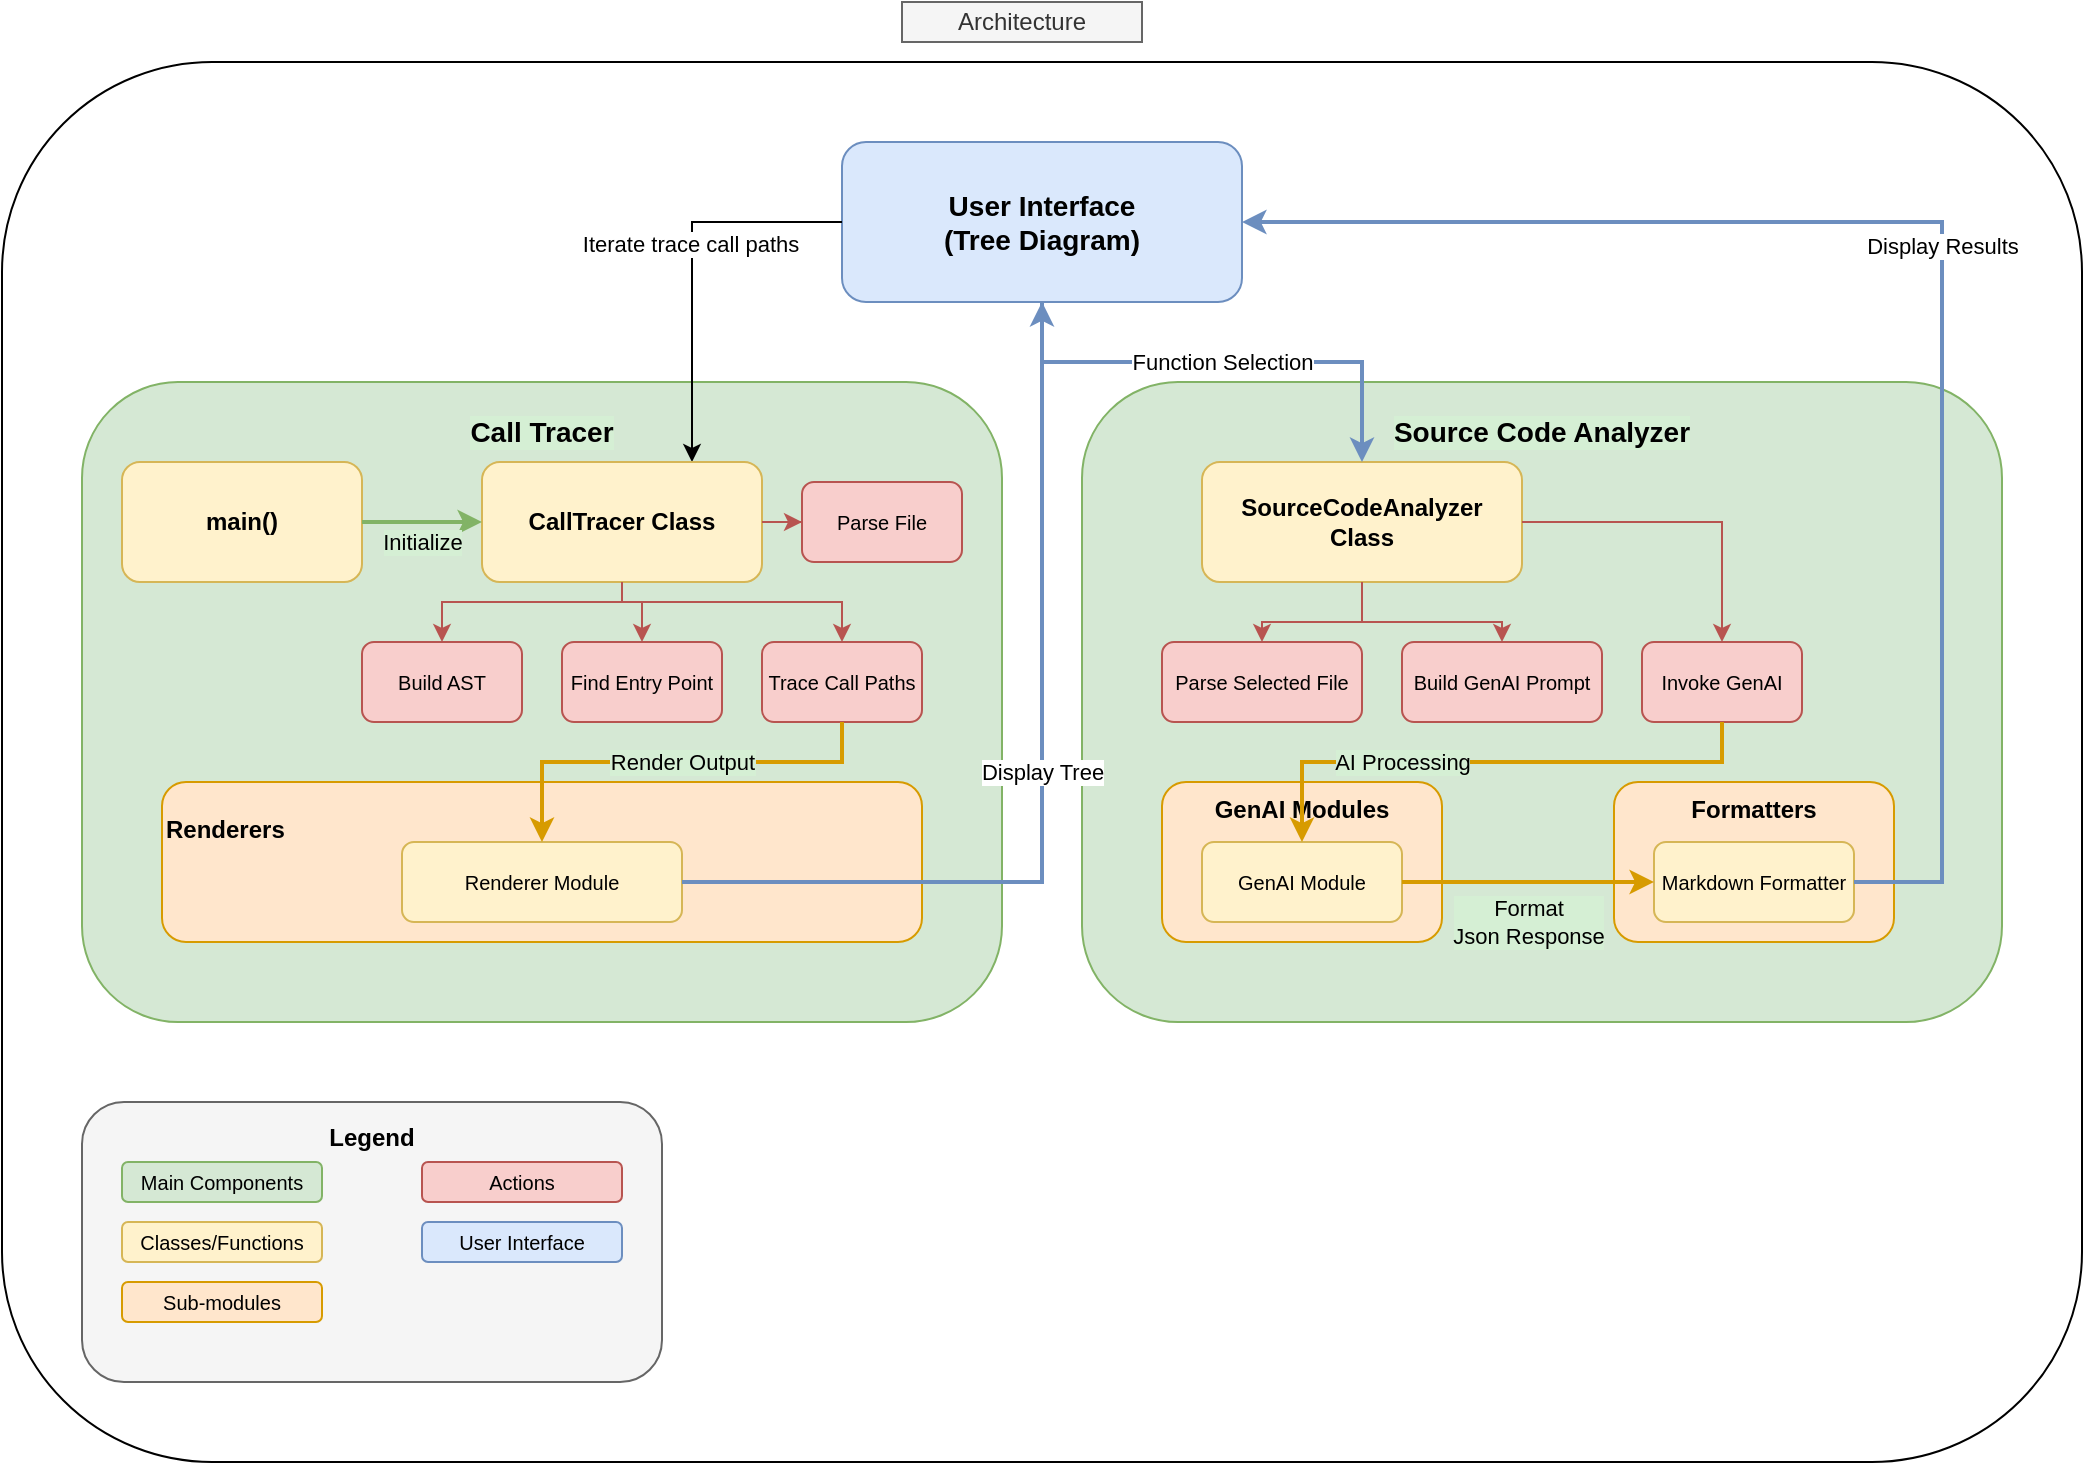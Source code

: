 <mxfile version="27.0.9">
  <diagram name="Distributed Tracing Architecture" id="distributed-tracing">
    <mxGraphModel dx="1106" dy="691" grid="1" gridSize="10" guides="1" tooltips="1" connect="1" arrows="1" fold="1" page="1" pageScale="1" pageWidth="1200" pageHeight="800" math="0" shadow="0">
      <root>
        <mxCell id="0" />
        <mxCell id="1" parent="0" />
        <mxCell id="main-app" value="" style="rounded=1;whiteSpace=wrap;html=1;fontSize=16;fontStyle=1;verticalAlign=top;spacingTop=10;labelBackgroundColor=light-dark(#faf9f9, #ededed);" parent="1" vertex="1">
          <mxGeometry x="80" y="40" width="1040" height="700" as="geometry" />
        </mxCell>
        <mxCell id="user-interface" value="User Interface&#xa;(Tree Diagram)" style="rounded=1;whiteSpace=wrap;html=1;fillColor=#dae8fc;strokeColor=#6c8ebf;fontSize=14;fontStyle=1;" parent="1" vertex="1">
          <mxGeometry x="500" y="80" width="200" height="80" as="geometry" />
        </mxCell>
        <mxCell id="call-tracer-section" value="Call Tracer" style="rounded=1;whiteSpace=wrap;html=1;fillColor=#d5e8d4;strokeColor=#82b366;fontSize=14;fontStyle=1;verticalAlign=top;spacingTop=10;labelBackgroundColor=light-dark(#d5efd4, #ededed);" parent="1" vertex="1">
          <mxGeometry x="120" y="200" width="460" height="320" as="geometry" />
        </mxCell>
        <mxCell id="_ySLYXuoBXfLbxMS13eO-1" style="edgeStyle=orthogonalEdgeStyle;rounded=0;orthogonalLoop=1;jettySize=auto;html=1;entryX=0.75;entryY=0;entryDx=0;entryDy=0;" parent="1" source="user-interface" target="call-tracer-class" edge="1">
          <mxGeometry relative="1" as="geometry" />
        </mxCell>
        <mxCell id="_ySLYXuoBXfLbxMS13eO-2" value="Iterate trace call paths" style="edgeLabel;html=1;align=center;verticalAlign=middle;resizable=0;points=[];" parent="_ySLYXuoBXfLbxMS13eO-1" vertex="1" connectable="0">
          <mxGeometry x="-0.118" y="-1" relative="1" as="geometry">
            <mxPoint as="offset" />
          </mxGeometry>
        </mxCell>
        <mxCell id="main-function" value="main()" style="rounded=1;whiteSpace=wrap;html=1;fillColor=#fff2cc;strokeColor=#d6b656;fontSize=12;fontStyle=1;" parent="1" vertex="1">
          <mxGeometry x="140" y="240" width="120" height="60" as="geometry" />
        </mxCell>
        <mxCell id="call-tracer-class" value="CallTracer Class" style="rounded=1;whiteSpace=wrap;html=1;fillColor=#fff2cc;strokeColor=#d6b656;fontSize=12;fontStyle=1;" parent="1" vertex="1">
          <mxGeometry x="320" y="240" width="140" height="60" as="geometry" />
        </mxCell>
        <mxCell id="parse-file" value="Parse File" style="rounded=1;whiteSpace=wrap;html=1;fillColor=#f8cecc;strokeColor=#b85450;fontSize=10;" parent="1" vertex="1">
          <mxGeometry x="480" y="250" width="80" height="40" as="geometry" />
        </mxCell>
        <mxCell id="build-ast" value="Build AST" style="rounded=1;whiteSpace=wrap;html=1;fillColor=#f8cecc;strokeColor=#b85450;fontSize=10;" parent="1" vertex="1">
          <mxGeometry x="260" y="330" width="80" height="40" as="geometry" />
        </mxCell>
        <mxCell id="find-entry" value="Find Entry Point" style="rounded=1;whiteSpace=wrap;html=1;fillColor=#f8cecc;strokeColor=#b85450;fontSize=10;" parent="1" vertex="1">
          <mxGeometry x="360" y="330" width="80" height="40" as="geometry" />
        </mxCell>
        <mxCell id="trace-calls" value="Trace Call Paths" style="rounded=1;whiteSpace=wrap;html=1;fillColor=#f8cecc;strokeColor=#b85450;fontSize=10;" parent="1" vertex="1">
          <mxGeometry x="460" y="330" width="80" height="40" as="geometry" />
        </mxCell>
        <mxCell id="renderers" value="Renderers" style="rounded=1;whiteSpace=wrap;html=1;fillColor=#ffe6cc;strokeColor=#d79b00;fontSize=12;fontStyle=1;verticalAlign=top;spacingTop=10;align=left;" parent="1" vertex="1">
          <mxGeometry x="160" y="400" width="380" height="80" as="geometry" />
        </mxCell>
        <mxCell id="renderer-module" value="Renderer Module" style="rounded=1;whiteSpace=wrap;html=1;fillColor=#fff2cc;strokeColor=#d6b656;fontSize=10;" parent="1" vertex="1">
          <mxGeometry x="280" y="430" width="140" height="40" as="geometry" />
        </mxCell>
        <mxCell id="source-analyzer-section" value="Source Code Analyzer" style="rounded=1;whiteSpace=wrap;html=1;fillColor=#d5e8d4;strokeColor=#82b366;fontSize=14;fontStyle=1;verticalAlign=top;spacingTop=10;labelBackgroundColor=light-dark(#d5efd4, #ededed);" parent="1" vertex="1">
          <mxGeometry x="620" y="200" width="460" height="320" as="geometry" />
        </mxCell>
        <mxCell id="source-analyzer-class" value="SourceCodeAnalyzer&lt;div&gt;Class&lt;/div&gt;" style="rounded=1;whiteSpace=wrap;html=1;fillColor=#fff2cc;strokeColor=#d6b656;fontSize=12;fontStyle=1;" parent="1" vertex="1">
          <mxGeometry x="680" y="240" width="160" height="60" as="geometry" />
        </mxCell>
        <mxCell id="parse-selected" value="Parse Selected File" style="rounded=1;whiteSpace=wrap;html=1;fillColor=#f8cecc;strokeColor=#b85450;fontSize=10;" parent="1" vertex="1">
          <mxGeometry x="660" y="330" width="100" height="40" as="geometry" />
        </mxCell>
        <mxCell id="build-prompt" value="Build GenAI Prompt" style="rounded=1;whiteSpace=wrap;html=1;fillColor=#f8cecc;strokeColor=#b85450;fontSize=10;" parent="1" vertex="1">
          <mxGeometry x="780" y="330" width="100" height="40" as="geometry" />
        </mxCell>
        <mxCell id="invoke-genai" value="Invoke GenAI" style="rounded=1;whiteSpace=wrap;html=1;fillColor=#f8cecc;strokeColor=#b85450;fontSize=10;" parent="1" vertex="1">
          <mxGeometry x="900" y="330" width="80" height="40" as="geometry" />
        </mxCell>
        <mxCell id="genai-modules" value="GenAI Modules" style="rounded=1;whiteSpace=wrap;html=1;fillColor=#ffe6cc;strokeColor=#d79b00;fontSize=12;fontStyle=1;verticalAlign=top;spacingTop=0;align=center;" parent="1" vertex="1">
          <mxGeometry x="660" y="400" width="140" height="80" as="geometry" />
        </mxCell>
        <mxCell id="genai-module" value="GenAI Module" style="rounded=1;whiteSpace=wrap;html=1;fillColor=#fff2cc;strokeColor=#d6b656;fontSize=10;" parent="1" vertex="1">
          <mxGeometry x="680" y="430" width="100" height="40" as="geometry" />
        </mxCell>
        <mxCell id="formatters" value="Formatters" style="rounded=1;whiteSpace=wrap;html=1;fillColor=#ffe6cc;strokeColor=#d79b00;fontSize=12;fontStyle=1;verticalAlign=top;spacingTop=0;" parent="1" vertex="1">
          <mxGeometry x="886" y="400" width="140" height="80" as="geometry" />
        </mxCell>
        <mxCell id="formatter-module" value="Markdown Formatter" style="rounded=1;whiteSpace=wrap;html=1;fillColor=#fff2cc;strokeColor=#d6b656;fontSize=10;" parent="1" vertex="1">
          <mxGeometry x="906" y="430" width="100" height="40" as="geometry" />
        </mxCell>
        <mxCell id="main-to-class" value="Initialize" style="edgeStyle=orthogonalEdgeStyle;rounded=0;orthogonalLoop=1;jettySize=auto;html=1;strokeColor=#82b366;strokeWidth=2;fillColor=#d5e8d4;labelBackgroundColor=light-dark(#d5efd4, #ededed);" parent="1" source="main-function" target="call-tracer-class" edge="1">
          <mxGeometry y="-10" relative="1" as="geometry">
            <mxPoint as="offset" />
          </mxGeometry>
        </mxCell>
        <mxCell id="class-to-parse" value="" style="edgeStyle=orthogonalEdgeStyle;rounded=0;orthogonalLoop=1;jettySize=auto;html=1;strokeColor=#b85450;strokeWidth=1;" parent="1" source="call-tracer-class" target="parse-file" edge="1">
          <mxGeometry relative="1" as="geometry" />
        </mxCell>
        <mxCell id="class-to-ast" value="" style="edgeStyle=orthogonalEdgeStyle;rounded=0;orthogonalLoop=1;jettySize=auto;html=1;strokeColor=#b85450;strokeWidth=1;" parent="1" source="call-tracer-class" target="build-ast" edge="1">
          <mxGeometry relative="1" as="geometry">
            <Array as="points">
              <mxPoint x="390" y="310" />
              <mxPoint x="300" y="310" />
            </Array>
          </mxGeometry>
        </mxCell>
        <mxCell id="class-to-find" value="" style="edgeStyle=orthogonalEdgeStyle;rounded=0;orthogonalLoop=1;jettySize=auto;html=1;strokeColor=#b85450;strokeWidth=1;" parent="1" source="call-tracer-class" target="find-entry" edge="1">
          <mxGeometry relative="1" as="geometry">
            <Array as="points">
              <mxPoint x="390" y="310" />
              <mxPoint x="400" y="310" />
            </Array>
          </mxGeometry>
        </mxCell>
        <mxCell id="class-to-trace" value="" style="edgeStyle=orthogonalEdgeStyle;rounded=0;orthogonalLoop=1;jettySize=auto;html=1;strokeColor=#b85450;strokeWidth=1;" parent="1" source="call-tracer-class" target="trace-calls" edge="1">
          <mxGeometry relative="1" as="geometry">
            <Array as="points">
              <mxPoint x="390" y="310" />
              <mxPoint x="500" y="310" />
            </Array>
          </mxGeometry>
        </mxCell>
        <mxCell id="trace-to-renderer" value="Render Output" style="edgeStyle=orthogonalEdgeStyle;rounded=0;orthogonalLoop=1;jettySize=auto;html=1;strokeColor=#d79b00;strokeWidth=2;labelBackgroundColor=light-dark(#d5efd4, #ededed);labelBorderColor=none;" parent="1" source="trace-calls" target="renderer-module" edge="1">
          <mxGeometry x="-0.048" relative="1" as="geometry">
            <Array as="points">
              <mxPoint x="500" y="390" />
              <mxPoint x="350" y="390" />
            </Array>
            <mxPoint as="offset" />
          </mxGeometry>
        </mxCell>
        <mxCell id="renderer-to-ui" value="Display Tree" style="edgeStyle=orthogonalEdgeStyle;rounded=0;orthogonalLoop=1;jettySize=auto;html=1;strokeColor=#6c8ebf;strokeWidth=2;" parent="1" source="renderer-module" target="user-interface" edge="1">
          <mxGeometry relative="1" as="geometry" />
        </mxCell>
        <mxCell id="ui-to-analyzer" value="Function Selection" style="edgeStyle=orthogonalEdgeStyle;rounded=0;orthogonalLoop=1;jettySize=auto;html=1;strokeColor=#6c8ebf;strokeWidth=2;" parent="1" source="user-interface" target="source-analyzer-class" edge="1">
          <mxGeometry relative="1" as="geometry">
            <Array as="points">
              <mxPoint x="600" y="190" />
              <mxPoint x="760" y="190" />
            </Array>
          </mxGeometry>
        </mxCell>
        <mxCell id="analyzer-to-parse" value="" style="edgeStyle=orthogonalEdgeStyle;rounded=0;orthogonalLoop=1;jettySize=auto;html=1;strokeColor=#b85450;strokeWidth=1;" parent="1" source="source-analyzer-class" target="parse-selected" edge="1">
          <mxGeometry relative="1" as="geometry" />
        </mxCell>
        <mxCell id="analyzer-to-prompt" value="" style="edgeStyle=orthogonalEdgeStyle;rounded=0;orthogonalLoop=1;jettySize=auto;html=1;strokeColor=#b85450;strokeWidth=1;" parent="1" source="source-analyzer-class" target="build-prompt" edge="1">
          <mxGeometry relative="1" as="geometry" />
        </mxCell>
        <mxCell id="analyzer-to-genai" value="" style="edgeStyle=orthogonalEdgeStyle;rounded=0;orthogonalLoop=1;jettySize=auto;html=1;strokeColor=#b85450;strokeWidth=1;" parent="1" source="source-analyzer-class" target="invoke-genai" edge="1">
          <mxGeometry relative="1" as="geometry" />
        </mxCell>
        <mxCell id="genai-to-module" value="AI Processing" style="edgeStyle=orthogonalEdgeStyle;rounded=0;orthogonalLoop=1;jettySize=auto;html=1;strokeColor=#d79b00;strokeWidth=2;labelBackgroundColor=light-dark(#d5efd4, #ededed);" parent="1" source="invoke-genai" target="genai-module" edge="1">
          <mxGeometry x="0.333" relative="1" as="geometry">
            <Array as="points">
              <mxPoint x="940" y="390" />
              <mxPoint x="730" y="390" />
            </Array>
            <mxPoint as="offset" />
          </mxGeometry>
        </mxCell>
        <mxCell id="genai-to-formatter" value="Format&lt;div&gt;Json Response&lt;/div&gt;" style="edgeStyle=orthogonalEdgeStyle;rounded=0;orthogonalLoop=1;jettySize=auto;html=1;strokeColor=#d79b00;strokeWidth=2;labelBackgroundColor=light-dark(#d5efd4, #ededed);" parent="1" source="genai-module" target="formatter-module" edge="1">
          <mxGeometry y="-20" relative="1" as="geometry">
            <mxPoint as="offset" />
          </mxGeometry>
        </mxCell>
        <mxCell id="result-to-ui" value="Display Results" style="edgeStyle=orthogonalEdgeStyle;rounded=0;orthogonalLoop=1;jettySize=auto;html=1;strokeColor=#6c8ebf;strokeWidth=2;" parent="1" source="formatter-module" target="user-interface" edge="1">
          <mxGeometry relative="1" as="geometry">
            <Array as="points">
              <mxPoint x="1050" y="450" />
              <mxPoint x="1050" y="120" />
            </Array>
          </mxGeometry>
        </mxCell>
        <mxCell id="legend" value="Legend" style="rounded=1;whiteSpace=wrap;html=1;fillColor=#f5f5f5;strokeColor=#666666;fontSize=12;fontStyle=1;verticalAlign=top;spacingTop=4;" parent="1" vertex="1">
          <mxGeometry x="120" y="560" width="290" height="140" as="geometry" />
        </mxCell>
        <mxCell id="legend-main" value="Main Components" style="rounded=1;whiteSpace=wrap;html=1;fillColor=#d5e8d4;strokeColor=#82b366;fontSize=10;" parent="1" vertex="1">
          <mxGeometry x="140" y="590" width="100" height="20" as="geometry" />
        </mxCell>
        <mxCell id="legend-class" value="Classes/Functions" style="rounded=1;whiteSpace=wrap;html=1;fillColor=#fff2cc;strokeColor=#d6b656;fontSize=10;" parent="1" vertex="1">
          <mxGeometry x="140" y="620" width="100" height="20" as="geometry" />
        </mxCell>
        <mxCell id="legend-sub" value="Sub-modules" style="rounded=1;whiteSpace=wrap;html=1;fillColor=#ffe6cc;strokeColor=#d79b00;fontSize=10;" parent="1" vertex="1">
          <mxGeometry x="140" y="650" width="100" height="20" as="geometry" />
        </mxCell>
        <mxCell id="legend-ui" value="User Interface" style="rounded=1;whiteSpace=wrap;html=1;fillColor=#dae8fc;strokeColor=#6c8ebf;fontSize=10;" parent="1" vertex="1">
          <mxGeometry x="290" y="620" width="100" height="20" as="geometry" />
        </mxCell>
        <mxCell id="_ySLYXuoBXfLbxMS13eO-3" value="Actions" style="rounded=1;whiteSpace=wrap;html=1;fillColor=#f8cecc;strokeColor=#b85450;fontSize=10;" parent="1" vertex="1">
          <mxGeometry x="290" y="590" width="100" height="20" as="geometry" />
        </mxCell>
        <mxCell id="7GBFpRlFU2j4W9hZiyhl-1" value="Architecture" style="rounded=0;whiteSpace=wrap;html=1;fillColor=#f5f5f5;fontColor=#333333;strokeColor=#666666;" vertex="1" parent="1">
          <mxGeometry x="530" y="10" width="120" height="20" as="geometry" />
        </mxCell>
      </root>
    </mxGraphModel>
  </diagram>
</mxfile>
